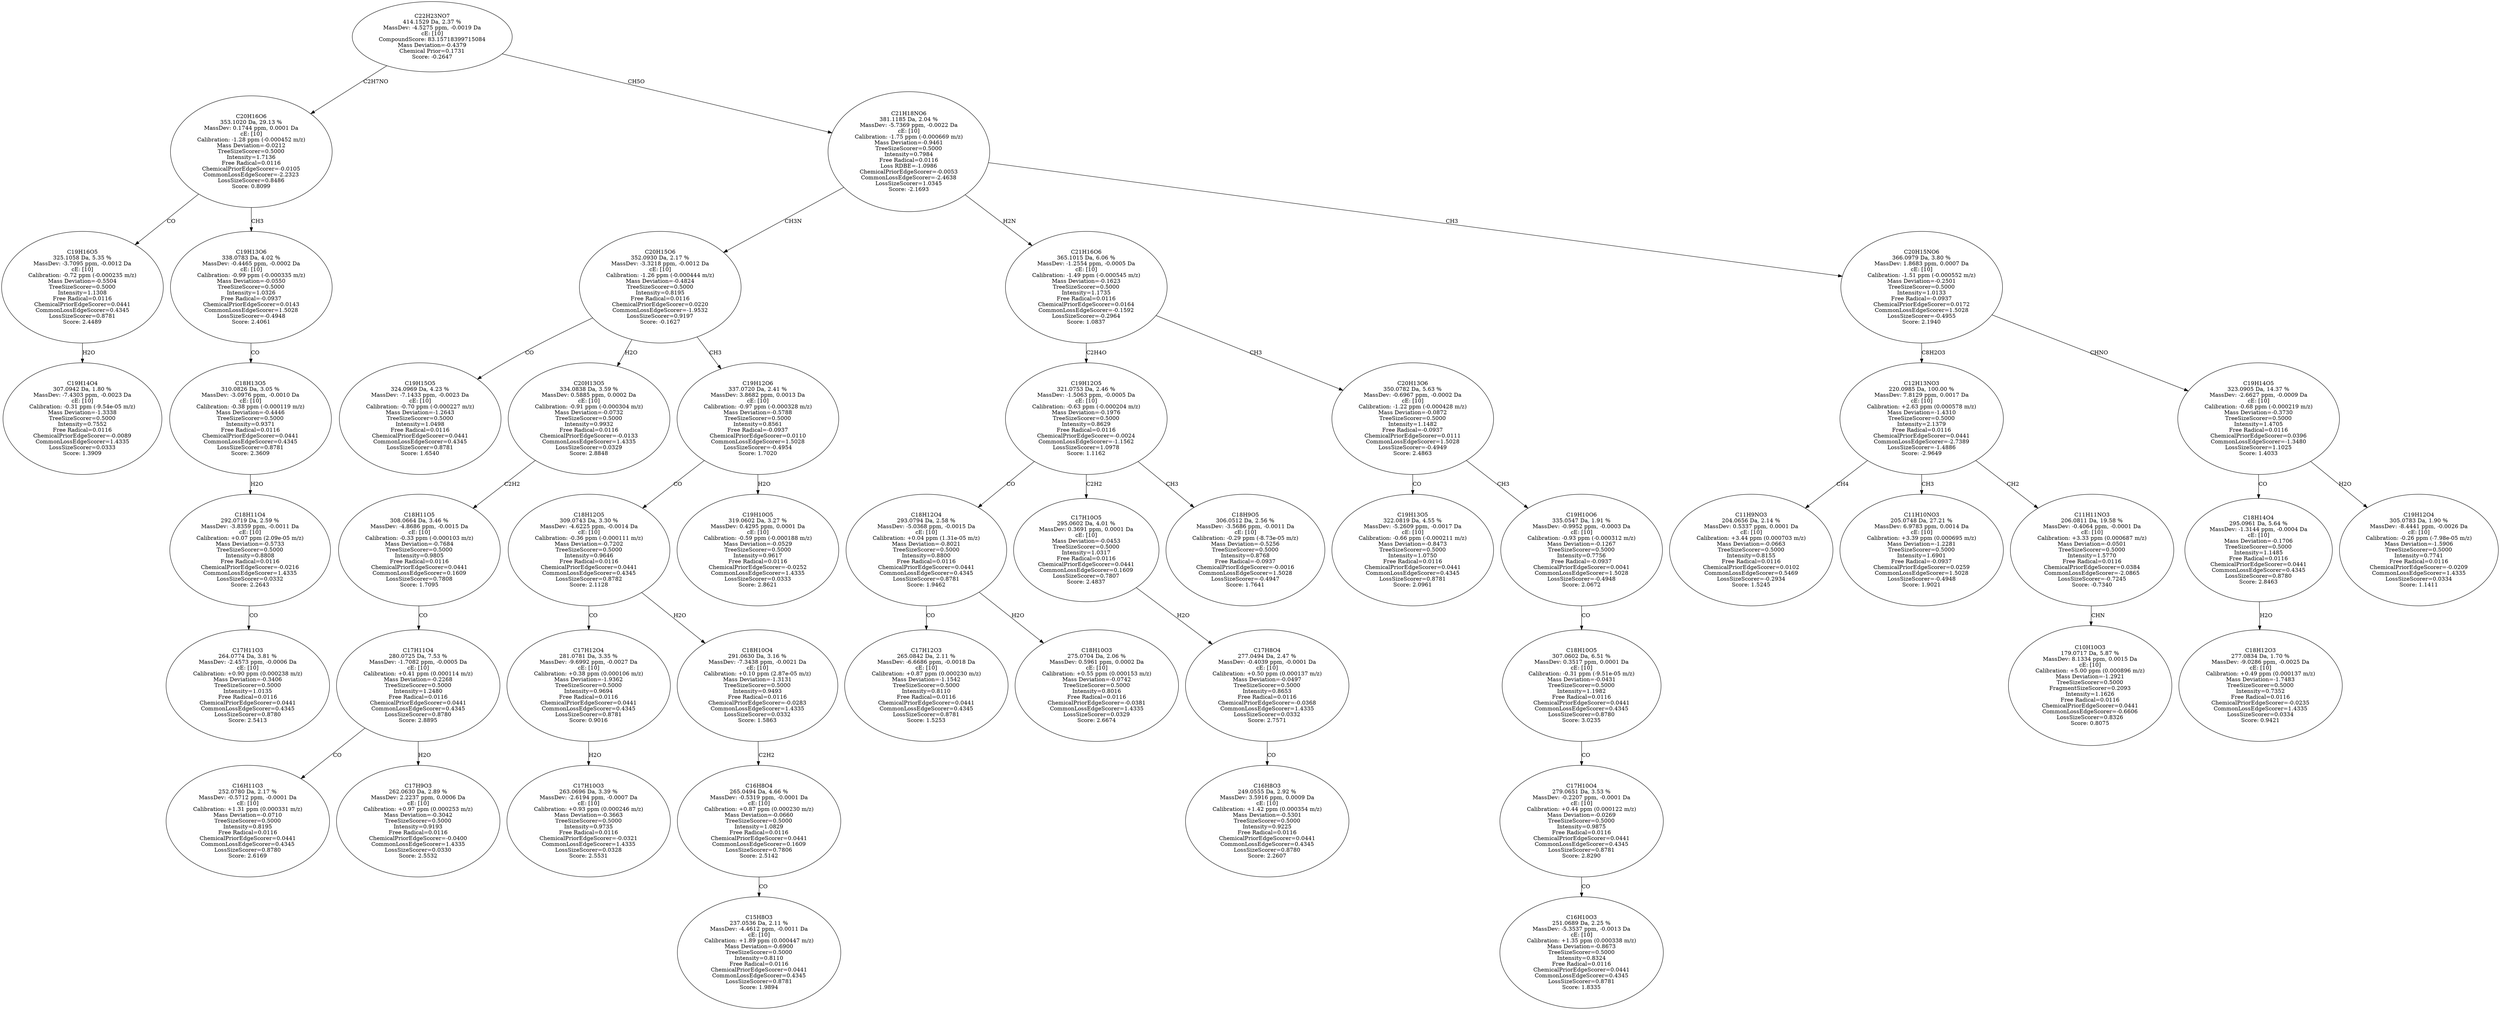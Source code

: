 strict digraph {
v1 [label="C19H14O4\n307.0942 Da, 1.80 %\nMassDev: -7.4303 ppm, -0.0023 Da\ncE: [10]\nCalibration: -0.31 ppm (-9.54e-05 m/z)\nMass Deviation=-1.3338\nTreeSizeScorer=0.5000\nIntensity=0.7552\nFree Radical=0.0116\nChemicalPriorEdgeScorer=-0.0089\nCommonLossEdgeScorer=1.4335\nLossSizeScorer=0.0333\nScore: 1.3909"];
v2 [label="C19H16O5\n325.1058 Da, 5.35 %\nMassDev: -3.7095 ppm, -0.0012 Da\ncE: [10]\nCalibration: -0.72 ppm (-0.000235 m/z)\nMass Deviation=-0.5504\nTreeSizeScorer=0.5000\nIntensity=1.1308\nFree Radical=0.0116\nChemicalPriorEdgeScorer=0.0441\nCommonLossEdgeScorer=0.4345\nLossSizeScorer=0.8781\nScore: 2.4489"];
v3 [label="C17H11O3\n264.0774 Da, 3.81 %\nMassDev: -2.4573 ppm, -0.0006 Da\ncE: [10]\nCalibration: +0.90 ppm (0.000238 m/z)\nMass Deviation=-0.3406\nTreeSizeScorer=0.5000\nIntensity=1.0135\nFree Radical=0.0116\nChemicalPriorEdgeScorer=0.0441\nCommonLossEdgeScorer=0.4345\nLossSizeScorer=0.8780\nScore: 2.5413"];
v4 [label="C18H11O4\n292.0719 Da, 2.59 %\nMassDev: -3.8359 ppm, -0.0011 Da\ncE: [10]\nCalibration: +0.07 ppm (2.09e-05 m/z)\nMass Deviation=-0.5733\nTreeSizeScorer=0.5000\nIntensity=0.8808\nFree Radical=0.0116\nChemicalPriorEdgeScorer=-0.0216\nCommonLossEdgeScorer=1.4335\nLossSizeScorer=0.0332\nScore: 2.2643"];
v5 [label="C18H13O5\n310.0826 Da, 3.05 %\nMassDev: -3.0976 ppm, -0.0010 Da\ncE: [10]\nCalibration: -0.38 ppm (-0.000119 m/z)\nMass Deviation=-0.4446\nTreeSizeScorer=0.5000\nIntensity=0.9371\nFree Radical=0.0116\nChemicalPriorEdgeScorer=0.0441\nCommonLossEdgeScorer=0.4345\nLossSizeScorer=0.8781\nScore: 2.3609"];
v6 [label="C19H13O6\n338.0783 Da, 4.02 %\nMassDev: -0.4465 ppm, -0.0002 Da\ncE: [10]\nCalibration: -0.99 ppm (-0.000335 m/z)\nMass Deviation=-0.0550\nTreeSizeScorer=0.5000\nIntensity=1.0326\nFree Radical=-0.0937\nChemicalPriorEdgeScorer=0.0143\nCommonLossEdgeScorer=1.5028\nLossSizeScorer=-0.4948\nScore: 2.4061"];
v7 [label="C20H16O6\n353.1020 Da, 29.13 %\nMassDev: 0.1744 ppm, 0.0001 Da\ncE: [10]\nCalibration: -1.28 ppm (-0.000452 m/z)\nMass Deviation=-0.0212\nTreeSizeScorer=0.5000\nIntensity=1.7136\nFree Radical=0.0116\nChemicalPriorEdgeScorer=-0.0105\nCommonLossEdgeScorer=-2.2323\nLossSizeScorer=0.8486\nScore: 0.8099"];
v8 [label="C19H15O5\n324.0969 Da, 4.23 %\nMassDev: -7.1433 ppm, -0.0023 Da\ncE: [10]\nCalibration: -0.70 ppm (-0.000227 m/z)\nMass Deviation=-1.2643\nTreeSizeScorer=0.5000\nIntensity=1.0498\nFree Radical=0.0116\nChemicalPriorEdgeScorer=0.0441\nCommonLossEdgeScorer=0.4345\nLossSizeScorer=0.8781\nScore: 1.6540"];
v9 [label="C16H11O3\n252.0780 Da, 2.17 %\nMassDev: -0.5712 ppm, -0.0001 Da\ncE: [10]\nCalibration: +1.31 ppm (0.000331 m/z)\nMass Deviation=-0.0710\nTreeSizeScorer=0.5000\nIntensity=0.8195\nFree Radical=0.0116\nChemicalPriorEdgeScorer=0.0441\nCommonLossEdgeScorer=0.4345\nLossSizeScorer=0.8780\nScore: 2.6169"];
v10 [label="C17H9O3\n262.0630 Da, 2.89 %\nMassDev: 2.2237 ppm, 0.0006 Da\ncE: [10]\nCalibration: +0.97 ppm (0.000253 m/z)\nMass Deviation=-0.3042\nTreeSizeScorer=0.5000\nIntensity=0.9193\nFree Radical=0.0116\nChemicalPriorEdgeScorer=-0.0400\nCommonLossEdgeScorer=1.4335\nLossSizeScorer=0.0330\nScore: 2.5532"];
v11 [label="C17H11O4\n280.0725 Da, 7.53 %\nMassDev: -1.7082 ppm, -0.0005 Da\ncE: [10]\nCalibration: +0.41 ppm (0.000114 m/z)\nMass Deviation=-0.2268\nTreeSizeScorer=0.5000\nIntensity=1.2480\nFree Radical=0.0116\nChemicalPriorEdgeScorer=0.0441\nCommonLossEdgeScorer=0.4345\nLossSizeScorer=0.8780\nScore: 2.8895"];
v12 [label="C18H11O5\n308.0664 Da, 3.46 %\nMassDev: -4.8686 ppm, -0.0015 Da\ncE: [10]\nCalibration: -0.33 ppm (-0.000103 m/z)\nMass Deviation=-0.7684\nTreeSizeScorer=0.5000\nIntensity=0.9805\nFree Radical=0.0116\nChemicalPriorEdgeScorer=0.0441\nCommonLossEdgeScorer=0.1609\nLossSizeScorer=0.7808\nScore: 1.7095"];
v13 [label="C20H13O5\n334.0838 Da, 3.59 %\nMassDev: 0.5885 ppm, 0.0002 Da\ncE: [10]\nCalibration: -0.91 ppm (-0.000304 m/z)\nMass Deviation=-0.0732\nTreeSizeScorer=0.5000\nIntensity=0.9932\nFree Radical=0.0116\nChemicalPriorEdgeScorer=-0.0133\nCommonLossEdgeScorer=1.4335\nLossSizeScorer=0.0329\nScore: 2.8848"];
v14 [label="C17H10O3\n263.0696 Da, 3.39 %\nMassDev: -2.6194 ppm, -0.0007 Da\ncE: [10]\nCalibration: +0.93 ppm (0.000246 m/z)\nMass Deviation=-0.3663\nTreeSizeScorer=0.5000\nIntensity=0.9735\nFree Radical=0.0116\nChemicalPriorEdgeScorer=-0.0321\nCommonLossEdgeScorer=1.4335\nLossSizeScorer=0.0328\nScore: 2.5531"];
v15 [label="C17H12O4\n281.0781 Da, 3.35 %\nMassDev: -9.6992 ppm, -0.0027 Da\ncE: [10]\nCalibration: +0.38 ppm (0.000106 m/z)\nMass Deviation=-1.9362\nTreeSizeScorer=0.5000\nIntensity=0.9694\nFree Radical=0.0116\nChemicalPriorEdgeScorer=0.0441\nCommonLossEdgeScorer=0.4345\nLossSizeScorer=0.8781\nScore: 0.9016"];
v16 [label="C15H8O3\n237.0536 Da, 2.11 %\nMassDev: -4.4612 ppm, -0.0011 Da\ncE: [10]\nCalibration: +1.89 ppm (0.000447 m/z)\nMass Deviation=-0.6900\nTreeSizeScorer=0.5000\nIntensity=0.8110\nFree Radical=0.0116\nChemicalPriorEdgeScorer=0.0441\nCommonLossEdgeScorer=0.4345\nLossSizeScorer=0.8781\nScore: 1.9894"];
v17 [label="C16H8O4\n265.0494 Da, 4.66 %\nMassDev: -0.5319 ppm, -0.0001 Da\ncE: [10]\nCalibration: +0.87 ppm (0.000230 m/z)\nMass Deviation=-0.0660\nTreeSizeScorer=0.5000\nIntensity=1.0829\nFree Radical=0.0116\nChemicalPriorEdgeScorer=0.0441\nCommonLossEdgeScorer=0.1609\nLossSizeScorer=0.7806\nScore: 2.5142"];
v18 [label="C18H10O4\n291.0630 Da, 3.16 %\nMassDev: -7.3438 ppm, -0.0021 Da\ncE: [10]\nCalibration: +0.10 ppm (2.87e-05 m/z)\nMass Deviation=-1.3131\nTreeSizeScorer=0.5000\nIntensity=0.9493\nFree Radical=0.0116\nChemicalPriorEdgeScorer=-0.0283\nCommonLossEdgeScorer=1.4335\nLossSizeScorer=0.0332\nScore: 1.5863"];
v19 [label="C18H12O5\n309.0743 Da, 3.30 %\nMassDev: -4.6225 ppm, -0.0014 Da\ncE: [10]\nCalibration: -0.36 ppm (-0.000111 m/z)\nMass Deviation=-0.7202\nTreeSizeScorer=0.5000\nIntensity=0.9646\nFree Radical=0.0116\nChemicalPriorEdgeScorer=0.0441\nCommonLossEdgeScorer=0.4345\nLossSizeScorer=0.8782\nScore: 2.1128"];
v20 [label="C19H10O5\n319.0602 Da, 3.27 %\nMassDev: 0.4295 ppm, 0.0001 Da\ncE: [10]\nCalibration: -0.59 ppm (-0.000188 m/z)\nMass Deviation=-0.0529\nTreeSizeScorer=0.5000\nIntensity=0.9617\nFree Radical=0.0116\nChemicalPriorEdgeScorer=-0.0252\nCommonLossEdgeScorer=1.4335\nLossSizeScorer=0.0333\nScore: 2.8621"];
v21 [label="C19H12O6\n337.0720 Da, 2.41 %\nMassDev: 3.8682 ppm, 0.0013 Da\ncE: [10]\nCalibration: -0.97 ppm (-0.000328 m/z)\nMass Deviation=-0.5788\nTreeSizeScorer=0.5000\nIntensity=0.8561\nFree Radical=-0.0937\nChemicalPriorEdgeScorer=0.0110\nCommonLossEdgeScorer=1.5028\nLossSizeScorer=-0.4954\nScore: 1.7020"];
v22 [label="C20H15O6\n352.0930 Da, 2.17 %\nMassDev: -3.3218 ppm, -0.0012 Da\ncE: [10]\nCalibration: -1.26 ppm (-0.000444 m/z)\nMass Deviation=-0.4824\nTreeSizeScorer=0.5000\nIntensity=0.8195\nFree Radical=0.0116\nChemicalPriorEdgeScorer=0.0220\nCommonLossEdgeScorer=-1.9532\nLossSizeScorer=0.9197\nScore: -0.1627"];
v23 [label="C17H12O3\n265.0842 Da, 2.11 %\nMassDev: -6.6686 ppm, -0.0018 Da\ncE: [10]\nCalibration: +0.87 ppm (0.000230 m/z)\nMass Deviation=-1.1542\nTreeSizeScorer=0.5000\nIntensity=0.8110\nFree Radical=0.0116\nChemicalPriorEdgeScorer=0.0441\nCommonLossEdgeScorer=0.4345\nLossSizeScorer=0.8781\nScore: 1.5253"];
v24 [label="C18H10O3\n275.0704 Da, 2.06 %\nMassDev: 0.5961 ppm, 0.0002 Da\ncE: [10]\nCalibration: +0.55 ppm (0.000153 m/z)\nMass Deviation=-0.0742\nTreeSizeScorer=0.5000\nIntensity=0.8016\nFree Radical=0.0116\nChemicalPriorEdgeScorer=-0.0381\nCommonLossEdgeScorer=1.4335\nLossSizeScorer=0.0329\nScore: 2.6674"];
v25 [label="C18H12O4\n293.0794 Da, 2.58 %\nMassDev: -5.0368 ppm, -0.0015 Da\ncE: [10]\nCalibration: +0.04 ppm (1.31e-05 m/z)\nMass Deviation=-0.8021\nTreeSizeScorer=0.5000\nIntensity=0.8800\nFree Radical=0.0116\nChemicalPriorEdgeScorer=0.0441\nCommonLossEdgeScorer=0.4345\nLossSizeScorer=0.8781\nScore: 1.9462"];
v26 [label="C16H8O3\n249.0555 Da, 2.92 %\nMassDev: 3.5916 ppm, 0.0009 Da\ncE: [10]\nCalibration: +1.42 ppm (0.000354 m/z)\nMass Deviation=-0.5301\nTreeSizeScorer=0.5000\nIntensity=0.9225\nFree Radical=0.0116\nChemicalPriorEdgeScorer=0.0441\nCommonLossEdgeScorer=0.4345\nLossSizeScorer=0.8780\nScore: 2.2607"];
v27 [label="C17H8O4\n277.0494 Da, 2.47 %\nMassDev: -0.4039 ppm, -0.0001 Da\ncE: [10]\nCalibration: +0.50 ppm (0.000137 m/z)\nMass Deviation=-0.0497\nTreeSizeScorer=0.5000\nIntensity=0.8653\nFree Radical=0.0116\nChemicalPriorEdgeScorer=-0.0368\nCommonLossEdgeScorer=1.4335\nLossSizeScorer=0.0332\nScore: 2.7571"];
v28 [label="C17H10O5\n295.0602 Da, 4.01 %\nMassDev: 0.3691 ppm, 0.0001 Da\ncE: [10]\nMass Deviation=-0.0453\nTreeSizeScorer=0.5000\nIntensity=1.0317\nFree Radical=0.0116\nChemicalPriorEdgeScorer=0.0441\nCommonLossEdgeScorer=0.1609\nLossSizeScorer=0.7807\nScore: 2.4837"];
v29 [label="C18H9O5\n306.0512 Da, 2.56 %\nMassDev: -3.5686 ppm, -0.0011 Da\ncE: [10]\nCalibration: -0.29 ppm (-8.73e-05 m/z)\nMass Deviation=-0.5256\nTreeSizeScorer=0.5000\nIntensity=0.8768\nFree Radical=-0.0937\nChemicalPriorEdgeScorer=-0.0016\nCommonLossEdgeScorer=1.5028\nLossSizeScorer=-0.4947\nScore: 1.7641"];
v30 [label="C19H12O5\n321.0753 Da, 2.46 %\nMassDev: -1.5063 ppm, -0.0005 Da\ncE: [10]\nCalibration: -0.63 ppm (-0.000204 m/z)\nMass Deviation=-0.1976\nTreeSizeScorer=0.5000\nIntensity=0.8629\nFree Radical=0.0116\nChemicalPriorEdgeScorer=-0.0024\nCommonLossEdgeScorer=-1.1562\nLossSizeScorer=1.0978\nScore: 1.1162"];
v31 [label="C19H13O5\n322.0819 Da, 4.55 %\nMassDev: -5.2609 ppm, -0.0017 Da\ncE: [10]\nCalibration: -0.66 ppm (-0.000211 m/z)\nMass Deviation=-0.8473\nTreeSizeScorer=0.5000\nIntensity=1.0750\nFree Radical=0.0116\nChemicalPriorEdgeScorer=0.0441\nCommonLossEdgeScorer=0.4345\nLossSizeScorer=0.8781\nScore: 2.0961"];
v32 [label="C16H10O3\n251.0689 Da, 2.25 %\nMassDev: -5.3537 ppm, -0.0013 Da\ncE: [10]\nCalibration: +1.35 ppm (0.000338 m/z)\nMass Deviation=-0.8673\nTreeSizeScorer=0.5000\nIntensity=0.8324\nFree Radical=0.0116\nChemicalPriorEdgeScorer=0.0441\nCommonLossEdgeScorer=0.4345\nLossSizeScorer=0.8781\nScore: 1.8335"];
v33 [label="C17H10O4\n279.0651 Da, 3.53 %\nMassDev: -0.2207 ppm, -0.0001 Da\ncE: [10]\nCalibration: +0.44 ppm (0.000122 m/z)\nMass Deviation=-0.0269\nTreeSizeScorer=0.5000\nIntensity=0.9875\nFree Radical=0.0116\nChemicalPriorEdgeScorer=0.0441\nCommonLossEdgeScorer=0.4345\nLossSizeScorer=0.8781\nScore: 2.8290"];
v34 [label="C18H10O5\n307.0602 Da, 6.51 %\nMassDev: 0.3517 ppm, 0.0001 Da\ncE: [10]\nCalibration: -0.31 ppm (-9.51e-05 m/z)\nMass Deviation=-0.0431\nTreeSizeScorer=0.5000\nIntensity=1.1982\nFree Radical=0.0116\nChemicalPriorEdgeScorer=0.0441\nCommonLossEdgeScorer=0.4345\nLossSizeScorer=0.8780\nScore: 3.0235"];
v35 [label="C19H10O6\n335.0547 Da, 1.91 %\nMassDev: -0.9952 ppm, -0.0003 Da\ncE: [10]\nCalibration: -0.93 ppm (-0.000312 m/z)\nMass Deviation=-0.1267\nTreeSizeScorer=0.5000\nIntensity=0.7756\nFree Radical=-0.0937\nChemicalPriorEdgeScorer=0.0041\nCommonLossEdgeScorer=1.5028\nLossSizeScorer=-0.4948\nScore: 2.0672"];
v36 [label="C20H13O6\n350.0782 Da, 5.63 %\nMassDev: -0.6967 ppm, -0.0002 Da\ncE: [10]\nCalibration: -1.22 ppm (-0.000428 m/z)\nMass Deviation=-0.0872\nTreeSizeScorer=0.5000\nIntensity=1.1482\nFree Radical=-0.0937\nChemicalPriorEdgeScorer=0.0111\nCommonLossEdgeScorer=1.5028\nLossSizeScorer=-0.4949\nScore: 2.4863"];
v37 [label="C21H16O6\n365.1015 Da, 6.06 %\nMassDev: -1.2554 ppm, -0.0005 Da\ncE: [10]\nCalibration: -1.49 ppm (-0.000545 m/z)\nMass Deviation=-0.1623\nTreeSizeScorer=0.5000\nIntensity=1.1735\nFree Radical=0.0116\nChemicalPriorEdgeScorer=0.0164\nCommonLossEdgeScorer=-0.1592\nLossSizeScorer=-0.2964\nScore: 1.0837"];
v38 [label="C11H9NO3\n204.0656 Da, 2.14 %\nMassDev: 0.5337 ppm, 0.0001 Da\ncE: [10]\nCalibration: +3.44 ppm (0.000703 m/z)\nMass Deviation=-0.0663\nTreeSizeScorer=0.5000\nIntensity=0.8155\nFree Radical=0.0116\nChemicalPriorEdgeScorer=0.0102\nCommonLossEdgeScorer=0.5469\nLossSizeScorer=-0.2934\nScore: 1.5245"];
v39 [label="C11H10NO3\n205.0748 Da, 27.21 %\nMassDev: 6.9783 ppm, 0.0014 Da\ncE: [10]\nCalibration: +3.39 ppm (0.000695 m/z)\nMass Deviation=-1.2281\nTreeSizeScorer=0.5000\nIntensity=1.6901\nFree Radical=-0.0937\nChemicalPriorEdgeScorer=0.0259\nCommonLossEdgeScorer=1.5028\nLossSizeScorer=-0.4948\nScore: 1.9021"];
v40 [label="C10H10O3\n179.0717 Da, 5.87 %\nMassDev: 8.1334 ppm, 0.0015 Da\ncE: [10]\nCalibration: +5.00 ppm (0.000896 m/z)\nMass Deviation=-1.2921\nTreeSizeScorer=0.5000\nFragmentSizeScorer=0.2093\nIntensity=1.1626\nFree Radical=0.0116\nChemicalPriorEdgeScorer=0.0441\nCommonLossEdgeScorer=-0.6606\nLossSizeScorer=0.8326\nScore: 0.8075"];
v41 [label="C11H11NO3\n206.0811 Da, 19.58 %\nMassDev: -0.4064 ppm, -0.0001 Da\ncE: [10]\nCalibration: +3.33 ppm (0.000687 m/z)\nMass Deviation=-0.0501\nTreeSizeScorer=0.5000\nIntensity=1.5770\nFree Radical=0.0116\nChemicalPriorEdgeScorer=0.0384\nCommonLossEdgeScorer=-2.0865\nLossSizeScorer=-0.7245\nScore: -0.7340"];
v42 [label="C12H13NO3\n220.0985 Da, 100.00 %\nMassDev: 7.8129 ppm, 0.0017 Da\ncE: [10]\nCalibration: +2.63 ppm (0.000578 m/z)\nMass Deviation=-1.4310\nTreeSizeScorer=0.5000\nIntensity=2.1379\nFree Radical=0.0116\nChemicalPriorEdgeScorer=0.0441\nCommonLossEdgeScorer=-2.7389\nLossSizeScorer=-1.4886\nScore: -2.9649"];
v43 [label="C18H12O3\n277.0834 Da, 1.70 %\nMassDev: -9.0286 ppm, -0.0025 Da\ncE: [10]\nCalibration: +0.49 ppm (0.000137 m/z)\nMass Deviation=-1.7483\nTreeSizeScorer=0.5000\nIntensity=0.7352\nFree Radical=0.0116\nChemicalPriorEdgeScorer=-0.0235\nCommonLossEdgeScorer=1.4335\nLossSizeScorer=0.0334\nScore: 0.9421"];
v44 [label="C18H14O4\n295.0961 Da, 5.64 %\nMassDev: -1.3144 ppm, -0.0004 Da\ncE: [10]\nMass Deviation=-0.1706\nTreeSizeScorer=0.5000\nIntensity=1.1485\nFree Radical=0.0116\nChemicalPriorEdgeScorer=0.0441\nCommonLossEdgeScorer=0.4345\nLossSizeScorer=0.8780\nScore: 2.8463"];
v45 [label="C19H12O4\n305.0783 Da, 1.90 %\nMassDev: -8.4441 ppm, -0.0026 Da\ncE: [10]\nCalibration: -0.26 ppm (-7.98e-05 m/z)\nMass Deviation=-1.5906\nTreeSizeScorer=0.5000\nIntensity=0.7741\nFree Radical=0.0116\nChemicalPriorEdgeScorer=-0.0209\nCommonLossEdgeScorer=1.4335\nLossSizeScorer=0.0334\nScore: 1.1411"];
v46 [label="C19H14O5\n323.0905 Da, 14.37 %\nMassDev: -2.6627 ppm, -0.0009 Da\ncE: [10]\nCalibration: -0.68 ppm (-0.000219 m/z)\nMass Deviation=-0.3730\nTreeSizeScorer=0.5000\nIntensity=1.4705\nFree Radical=0.0116\nChemicalPriorEdgeScorer=0.0396\nCommonLossEdgeScorer=-1.3480\nLossSizeScorer=1.1025\nScore: 1.4033"];
v47 [label="C20H15NO6\n366.0979 Da, 3.80 %\nMassDev: 1.8683 ppm, 0.0007 Da\ncE: [10]\nCalibration: -1.51 ppm (-0.000552 m/z)\nMass Deviation=-0.2501\nTreeSizeScorer=0.5000\nIntensity=1.0133\nFree Radical=-0.0937\nChemicalPriorEdgeScorer=0.0172\nCommonLossEdgeScorer=1.5028\nLossSizeScorer=-0.4955\nScore: 2.1940"];
v48 [label="C21H18NO6\n381.1185 Da, 2.04 %\nMassDev: -5.7369 ppm, -0.0022 Da\ncE: [10]\nCalibration: -1.75 ppm (-0.000669 m/z)\nMass Deviation=-0.9461\nTreeSizeScorer=0.5000\nIntensity=0.7984\nFree Radical=0.0116\nLoss RDBE=-1.0986\nChemicalPriorEdgeScorer=-0.0053\nCommonLossEdgeScorer=-2.4638\nLossSizeScorer=1.0345\nScore: -2.1693"];
v49 [label="C22H23NO7\n414.1529 Da, 2.37 %\nMassDev: -4.5275 ppm, -0.0019 Da\ncE: [10]\nCompoundScore: 83.15718399715084\nMass Deviation=-0.4379\nChemical Prior=0.1731\nScore: -0.2647"];
v2 -> v1 [label="H2O"];
v7 -> v2 [label="CO"];
v4 -> v3 [label="CO"];
v5 -> v4 [label="H2O"];
v6 -> v5 [label="CO"];
v7 -> v6 [label="CH3"];
v49 -> v7 [label="C2H7NO"];
v22 -> v8 [label="CO"];
v11 -> v9 [label="CO"];
v11 -> v10 [label="H2O"];
v12 -> v11 [label="CO"];
v13 -> v12 [label="C2H2"];
v22 -> v13 [label="H2O"];
v15 -> v14 [label="H2O"];
v19 -> v15 [label="CO"];
v17 -> v16 [label="CO"];
v18 -> v17 [label="C2H2"];
v19 -> v18 [label="H2O"];
v21 -> v19 [label="CO"];
v21 -> v20 [label="H2O"];
v22 -> v21 [label="CH3"];
v48 -> v22 [label="CH3N"];
v25 -> v23 [label="CO"];
v25 -> v24 [label="H2O"];
v30 -> v25 [label="CO"];
v27 -> v26 [label="CO"];
v28 -> v27 [label="H2O"];
v30 -> v28 [label="C2H2"];
v30 -> v29 [label="CH3"];
v37 -> v30 [label="C2H4O"];
v36 -> v31 [label="CO"];
v33 -> v32 [label="CO"];
v34 -> v33 [label="CO"];
v35 -> v34 [label="CO"];
v36 -> v35 [label="CH3"];
v37 -> v36 [label="CH3"];
v48 -> v37 [label="H2N"];
v42 -> v38 [label="CH4"];
v42 -> v39 [label="CH3"];
v41 -> v40 [label="CHN"];
v42 -> v41 [label="CH2"];
v47 -> v42 [label="C8H2O3"];
v44 -> v43 [label="H2O"];
v46 -> v44 [label="CO"];
v46 -> v45 [label="H2O"];
v47 -> v46 [label="CHNO"];
v48 -> v47 [label="CH3"];
v49 -> v48 [label="CH5O"];
}